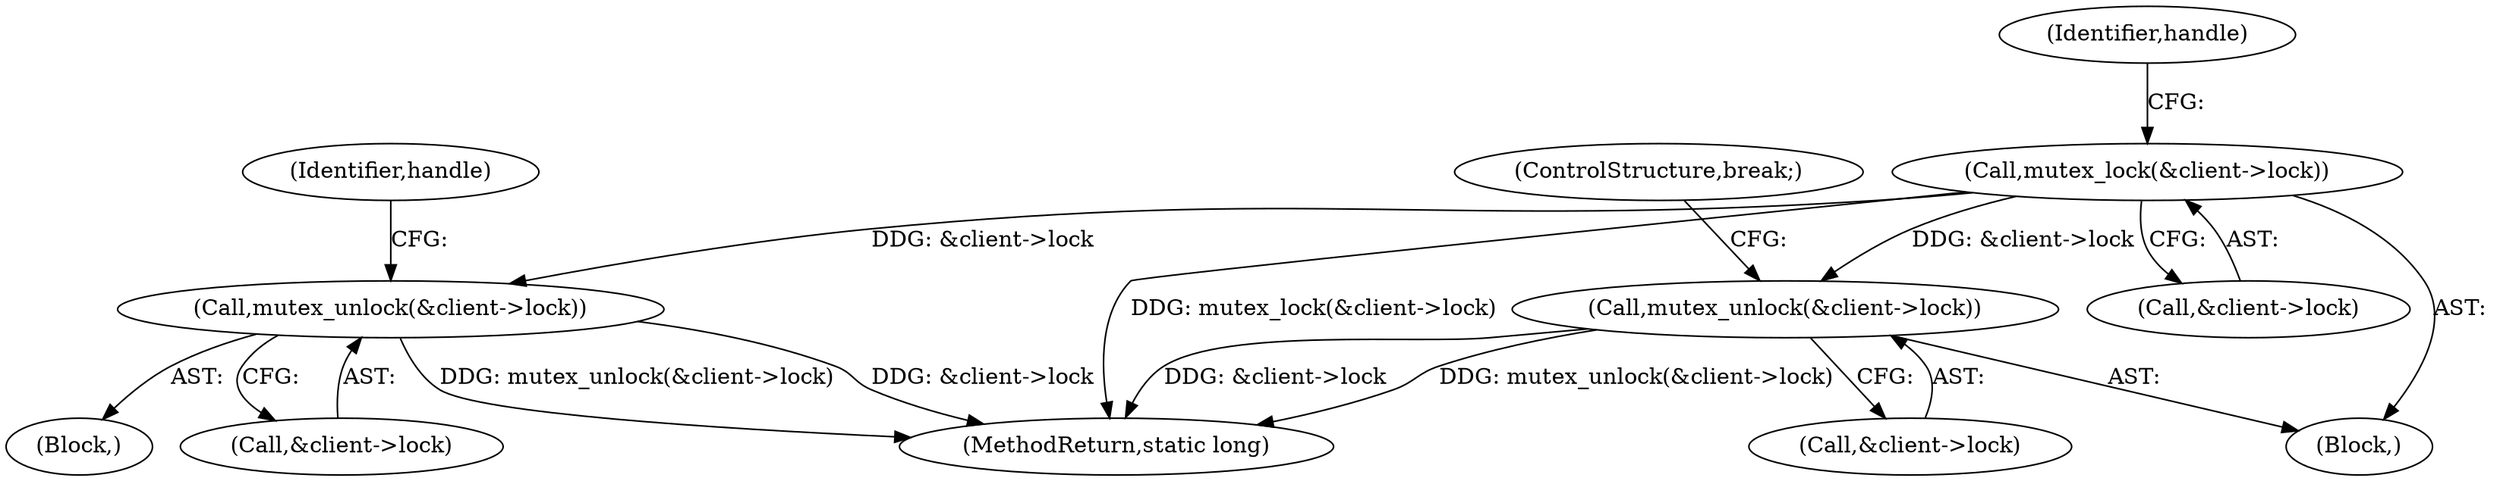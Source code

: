 digraph "0_linux_9590232bb4f4cc824f3425a6e1349afbe6d6d2b7_2@API" {
"1000208" [label="(Call,mutex_lock(&client->lock))"];
"1000226" [label="(Call,mutex_unlock(&client->lock))"];
"1000239" [label="(Call,mutex_unlock(&client->lock))"];
"1000233" [label="(Identifier,handle)"];
"1000244" [label="(ControlStructure,break;)"];
"1000214" [label="(Identifier,handle)"];
"1000206" [label="(Block,)"];
"1000239" [label="(Call,mutex_unlock(&client->lock))"];
"1000227" [label="(Call,&client->lock)"];
"1000208" [label="(Call,mutex_lock(&client->lock))"];
"1000209" [label="(Call,&client->lock)"];
"1000225" [label="(Block,)"];
"1000387" [label="(MethodReturn,static long)"];
"1000226" [label="(Call,mutex_unlock(&client->lock))"];
"1000240" [label="(Call,&client->lock)"];
"1000208" -> "1000206"  [label="AST: "];
"1000208" -> "1000209"  [label="CFG: "];
"1000209" -> "1000208"  [label="AST: "];
"1000214" -> "1000208"  [label="CFG: "];
"1000208" -> "1000387"  [label="DDG: mutex_lock(&client->lock)"];
"1000208" -> "1000226"  [label="DDG: &client->lock"];
"1000208" -> "1000239"  [label="DDG: &client->lock"];
"1000226" -> "1000225"  [label="AST: "];
"1000226" -> "1000227"  [label="CFG: "];
"1000227" -> "1000226"  [label="AST: "];
"1000233" -> "1000226"  [label="CFG: "];
"1000226" -> "1000387"  [label="DDG: mutex_unlock(&client->lock)"];
"1000226" -> "1000387"  [label="DDG: &client->lock"];
"1000239" -> "1000206"  [label="AST: "];
"1000239" -> "1000240"  [label="CFG: "];
"1000240" -> "1000239"  [label="AST: "];
"1000244" -> "1000239"  [label="CFG: "];
"1000239" -> "1000387"  [label="DDG: mutex_unlock(&client->lock)"];
"1000239" -> "1000387"  [label="DDG: &client->lock"];
}
